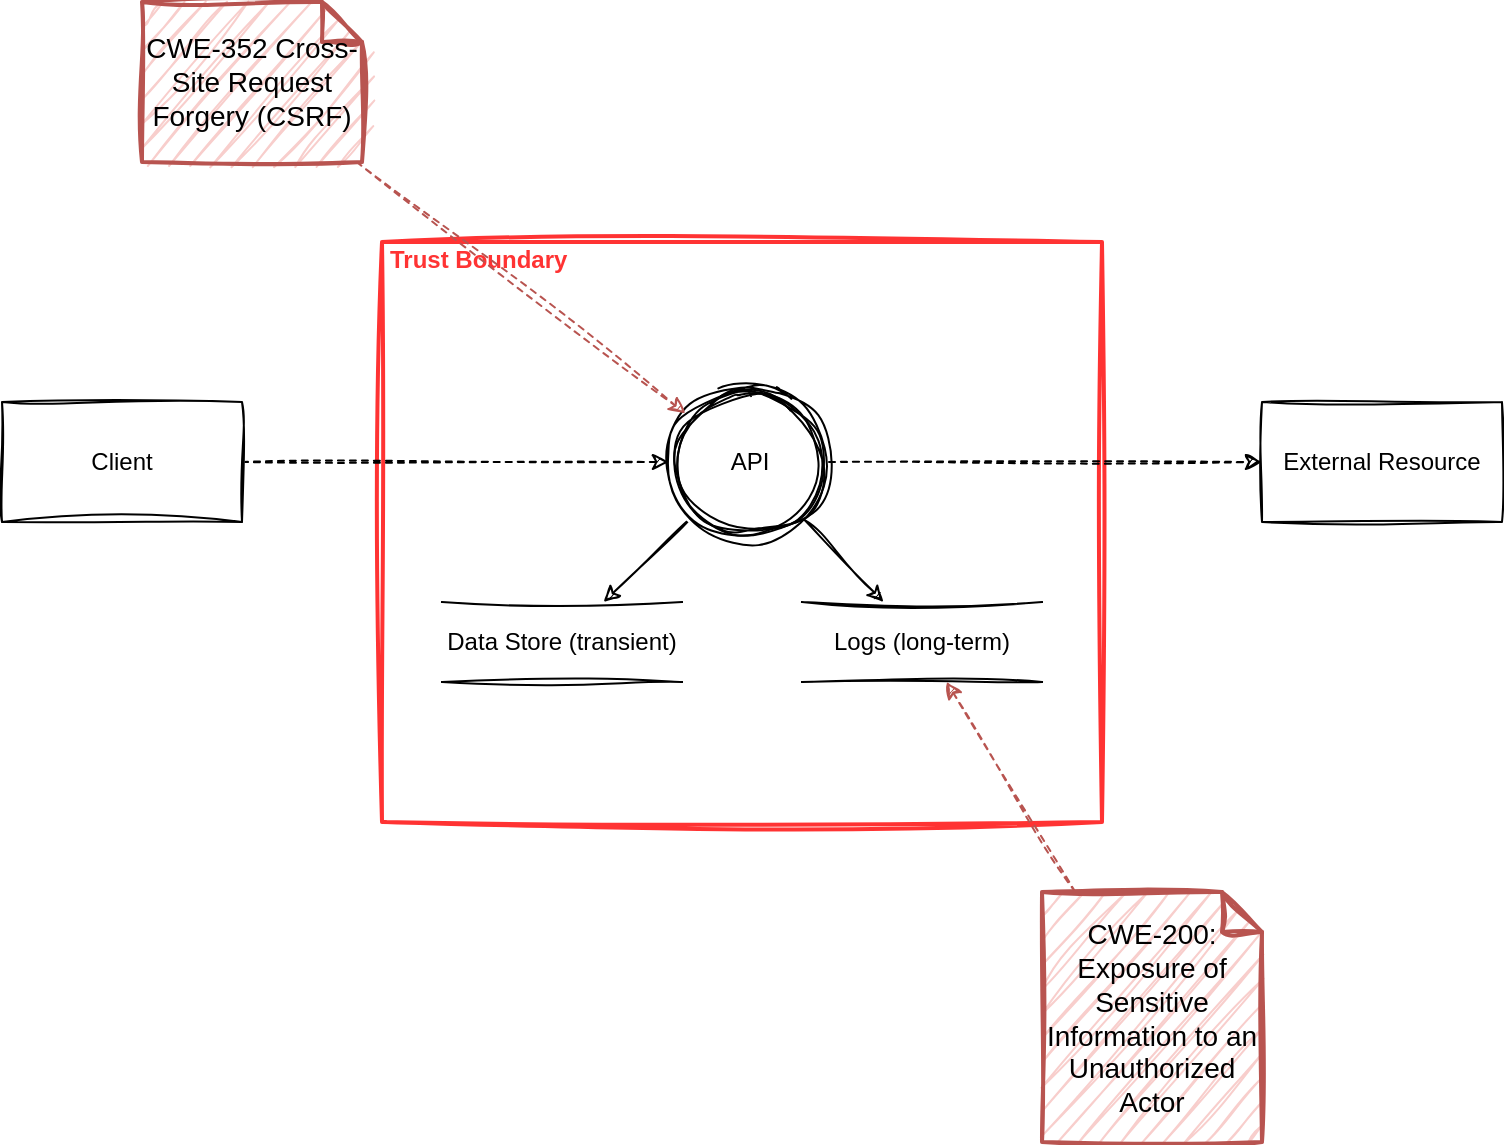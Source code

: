 <mxfile version="22.0.3" type="device">
  <diagram name="Page-1" id="dkiBNy_VU2p00hY21MyY">
    <mxGraphModel dx="1434" dy="907" grid="1" gridSize="10" guides="1" tooltips="1" connect="1" arrows="1" fold="1" page="1" pageScale="1" pageWidth="827" pageHeight="1169" math="0" shadow="0">
      <root>
        <mxCell id="0" />
        <mxCell id="1" parent="0" />
        <mxCell id="ET-E_L0radJHumGL9apl-5" value="Trust Boundary" style="html=1;fontColor=#FF3333;fontStyle=1;align=left;verticalAlign=top;spacing=0;labelBorderColor=none;fillColor=none;strokeWidth=2;strokeColor=#FF3333;spacingLeft=4;spacingTop=-3;sketch=1;curveFitting=1;jiggle=2;" parent="1" vertex="1">
          <mxGeometry x="230" y="220" width="360" height="290" as="geometry" />
        </mxCell>
        <mxCell id="ET-E_L0radJHumGL9apl-11" value="" style="rounded=0;orthogonalLoop=1;jettySize=auto;html=1;sketch=1;curveFitting=1;jiggle=2;" parent="1" source="ET-E_L0radJHumGL9apl-4" target="ET-E_L0radJHumGL9apl-10" edge="1">
          <mxGeometry relative="1" as="geometry" />
        </mxCell>
        <mxCell id="ET-E_L0radJHumGL9apl-4" value="API" style="ellipse;shape=doubleEllipse;whiteSpace=wrap;html=1;aspect=fixed;sketch=1;curveFitting=1;jiggle=2;" parent="1" vertex="1">
          <mxGeometry x="373.5" y="290" width="80" height="80" as="geometry" />
        </mxCell>
        <mxCell id="ET-E_L0radJHumGL9apl-9" value="" style="edgeStyle=orthogonalEdgeStyle;rounded=0;orthogonalLoop=1;jettySize=auto;html=1;sketch=1;curveFitting=1;jiggle=2;dashed=1;" parent="1" source="ET-E_L0radJHumGL9apl-4" target="ET-E_L0radJHumGL9apl-7" edge="1">
          <mxGeometry relative="1" as="geometry" />
        </mxCell>
        <mxCell id="ET-E_L0radJHumGL9apl-8" value="" style="edgeStyle=orthogonalEdgeStyle;rounded=0;orthogonalLoop=1;jettySize=auto;html=1;sketch=1;curveFitting=1;jiggle=2;dashed=1;" parent="1" source="ET-E_L0radJHumGL9apl-6" target="ET-E_L0radJHumGL9apl-4" edge="1">
          <mxGeometry relative="1" as="geometry" />
        </mxCell>
        <mxCell id="ET-E_L0radJHumGL9apl-6" value="Client" style="rounded=0;whiteSpace=wrap;html=1;sketch=1;curveFitting=1;jiggle=2;" parent="1" vertex="1">
          <mxGeometry x="40" y="300" width="120" height="60" as="geometry" />
        </mxCell>
        <mxCell id="ET-E_L0radJHumGL9apl-7" value="External Resource" style="rounded=0;whiteSpace=wrap;html=1;sketch=1;curveFitting=1;jiggle=2;" parent="1" vertex="1">
          <mxGeometry x="670" y="300" width="120" height="60" as="geometry" />
        </mxCell>
        <mxCell id="ET-E_L0radJHumGL9apl-12" style="edgeStyle=orthogonalEdgeStyle;rounded=0;orthogonalLoop=1;jettySize=auto;html=1;exitX=0.5;exitY=1;exitDx=0;exitDy=0;sketch=1;curveFitting=1;jiggle=2;" parent="1" source="ET-E_L0radJHumGL9apl-10" target="ET-E_L0radJHumGL9apl-10" edge="1">
          <mxGeometry relative="1" as="geometry" />
        </mxCell>
        <mxCell id="ET-E_L0radJHumGL9apl-10" value="Data Store (transient)" style="shape=partialRectangle;whiteSpace=wrap;html=1;left=0;right=0;fillColor=none;sketch=1;curveFitting=1;jiggle=2;" parent="1" vertex="1">
          <mxGeometry x="260" y="400" width="120" height="40" as="geometry" />
        </mxCell>
        <mxCell id="MAfNjqC1jo_Gbpa-65xG-1" value="Logs (long-term)" style="shape=partialRectangle;whiteSpace=wrap;html=1;left=0;right=0;fillColor=none;sketch=1;curveFitting=1;jiggle=2;" vertex="1" parent="1">
          <mxGeometry x="440" y="400" width="120" height="40" as="geometry" />
        </mxCell>
        <mxCell id="MAfNjqC1jo_Gbpa-65xG-3" value="" style="rounded=0;orthogonalLoop=1;jettySize=auto;html=1;sketch=1;curveFitting=1;jiggle=2;" edge="1" parent="1" source="ET-E_L0radJHumGL9apl-4" target="MAfNjqC1jo_Gbpa-65xG-1">
          <mxGeometry relative="1" as="geometry">
            <mxPoint x="420" y="380" as="sourcePoint" />
            <mxPoint x="420" y="420" as="targetPoint" />
          </mxGeometry>
        </mxCell>
        <mxCell id="MAfNjqC1jo_Gbpa-65xG-5" value="" style="sketch=1;hachureGap=4;jiggle=2;curveFitting=1;orthogonalLoop=1;jettySize=auto;html=1;fontFamily=Architects Daughter;fontSource=https%3A%2F%2Ffonts.googleapis.com%2Fcss%3Ffamily%3DArchitects%2BDaughter;fontSize=16;fillColor=#f8cecc;strokeColor=#b85450;dashed=1;" edge="1" parent="1" source="MAfNjqC1jo_Gbpa-65xG-4" target="ET-E_L0radJHumGL9apl-4">
          <mxGeometry relative="1" as="geometry" />
        </mxCell>
        <mxCell id="MAfNjqC1jo_Gbpa-65xG-4" value="CWE-352&amp;nbsp;Cross-Site Request Forgery (CSRF)" style="shape=note;strokeWidth=2;fontSize=14;size=20;whiteSpace=wrap;html=1;fillColor=#f8cecc;strokeColor=#b85450;sketch=1;curveFitting=1;jiggle=2;" vertex="1" parent="1">
          <mxGeometry x="110" y="100" width="110.0" height="80" as="geometry" />
        </mxCell>
        <mxCell id="MAfNjqC1jo_Gbpa-65xG-7" value="CWE-200: Exposure of Sensitive Information to an Unauthorized Actor" style="shape=note;strokeWidth=2;fontSize=14;size=20;whiteSpace=wrap;html=1;fillColor=#f8cecc;strokeColor=#b85450;sketch=1;curveFitting=1;jiggle=2;" vertex="1" parent="1">
          <mxGeometry x="560" y="545" width="110" height="125" as="geometry" />
        </mxCell>
        <mxCell id="MAfNjqC1jo_Gbpa-65xG-9" value="" style="sketch=1;hachureGap=4;jiggle=2;curveFitting=1;orthogonalLoop=1;jettySize=auto;html=1;fontFamily=Architects Daughter;fontSource=https%3A%2F%2Ffonts.googleapis.com%2Fcss%3Ffamily%3DArchitects%2BDaughter;fontSize=16;fillColor=#f8cecc;strokeColor=#b85450;dashed=1;rounded=0;" edge="1" parent="1" source="MAfNjqC1jo_Gbpa-65xG-7" target="MAfNjqC1jo_Gbpa-65xG-1">
          <mxGeometry relative="1" as="geometry">
            <mxPoint x="204" y="190" as="sourcePoint" />
            <mxPoint x="386" y="325" as="targetPoint" />
          </mxGeometry>
        </mxCell>
      </root>
    </mxGraphModel>
  </diagram>
</mxfile>

